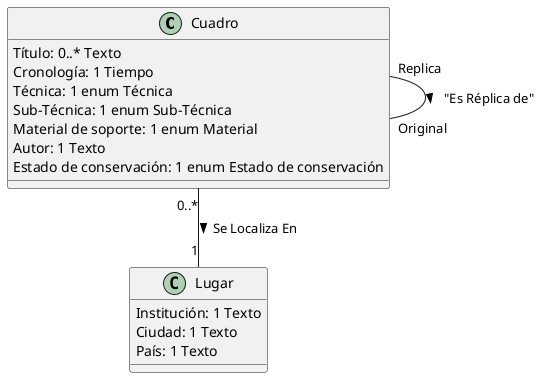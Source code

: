 
@startuml
class Cuadro{
Título: 0..* Texto
Cronología: 1 Tiempo
Técnica: 1 enum Técnica
Sub-Técnica: 1 enum Sub-Técnica
Material de soporte: 1 enum Material
Autor: 1 Texto
Estado de conservación: 1 enum Estado de conservación
}
class Lugar{
Institución: 1 Texto
Ciudad: 1 Texto
País: 1 Texto
}
Cuadro "0..*" -- "1"Lugar :> Se Localiza En
Cuadro "Replica"--"Original" Cuadro : > "Es Réplica de"
@enduml
